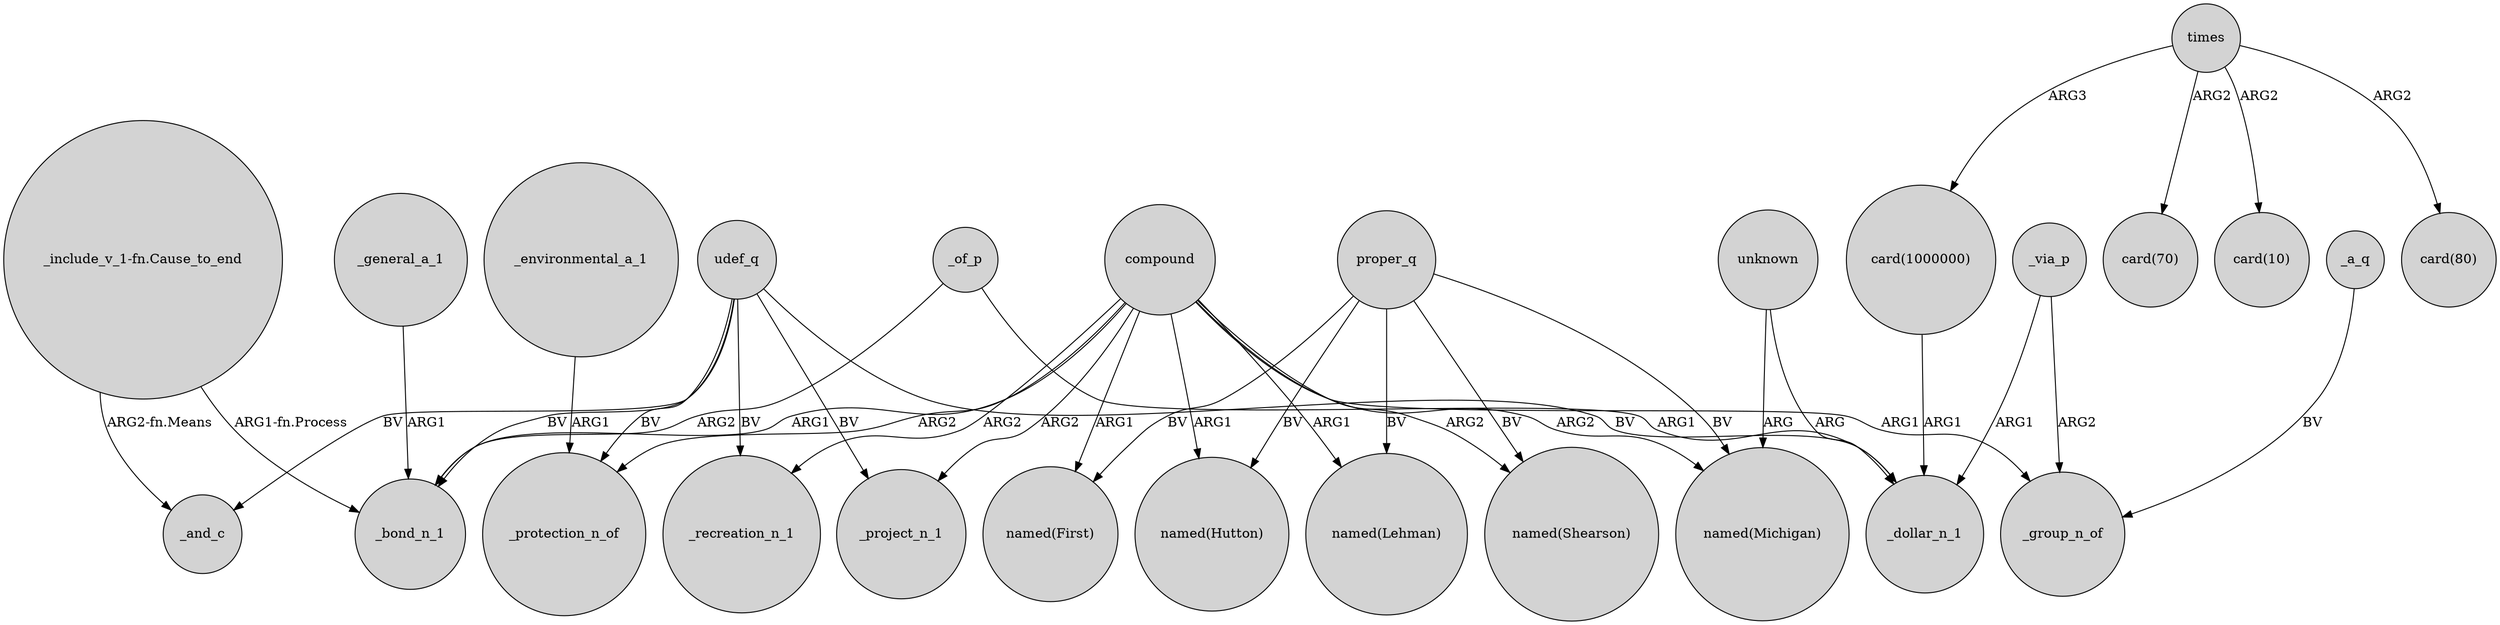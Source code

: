 digraph {
	node [shape=circle style=filled]
	_of_p -> _dollar_n_1 [label=ARG1]
	times -> "card(70)" [label=ARG2]
	proper_q -> "named(Michigan)" [label=BV]
	udef_q -> _project_n_1 [label=BV]
	compound -> "named(Hutton)" [label=ARG1]
	compound -> "named(Shearson)" [label=ARG2]
	udef_q -> _bond_n_1 [label=BV]
	times -> "card(10)" [label=ARG2]
	compound -> _bond_n_1 [label=ARG1]
	times -> "card(1000000)" [label=ARG3]
	proper_q -> "named(First)" [label=BV]
	proper_q -> "named(Hutton)" [label=BV]
	_of_p -> _bond_n_1 [label=ARG2]
	udef_q -> _and_c [label=BV]
	proper_q -> "named(Shearson)" [label=BV]
	compound -> _group_n_of [label=ARG1]
	_a_q -> _group_n_of [label=BV]
	compound -> _project_n_1 [label=ARG2]
	unknown -> _dollar_n_1 [label=ARG]
	udef_q -> _protection_n_of [label=BV]
	udef_q -> _dollar_n_1 [label=BV]
	"card(1000000)" -> _dollar_n_1 [label=ARG1]
	"_include_v_1-fn.Cause_to_end" -> _bond_n_1 [label="ARG1-fn.Process"]
	_general_a_1 -> _bond_n_1 [label=ARG1]
	_via_p -> _group_n_of [label=ARG2]
	compound -> _recreation_n_1 [label=ARG2]
	_environmental_a_1 -> _protection_n_of [label=ARG1]
	unknown -> "named(Michigan)" [label=ARG]
	compound -> _protection_n_of [label=ARG2]
	compound -> "named(First)" [label=ARG1]
	proper_q -> "named(Lehman)" [label=BV]
	"_include_v_1-fn.Cause_to_end" -> _and_c [label="ARG2-fn.Means"]
	_via_p -> _dollar_n_1 [label=ARG1]
	times -> "card(80)" [label=ARG2]
	compound -> "named(Michigan)" [label=ARG2]
	compound -> "named(Lehman)" [label=ARG1]
	udef_q -> _recreation_n_1 [label=BV]
}
